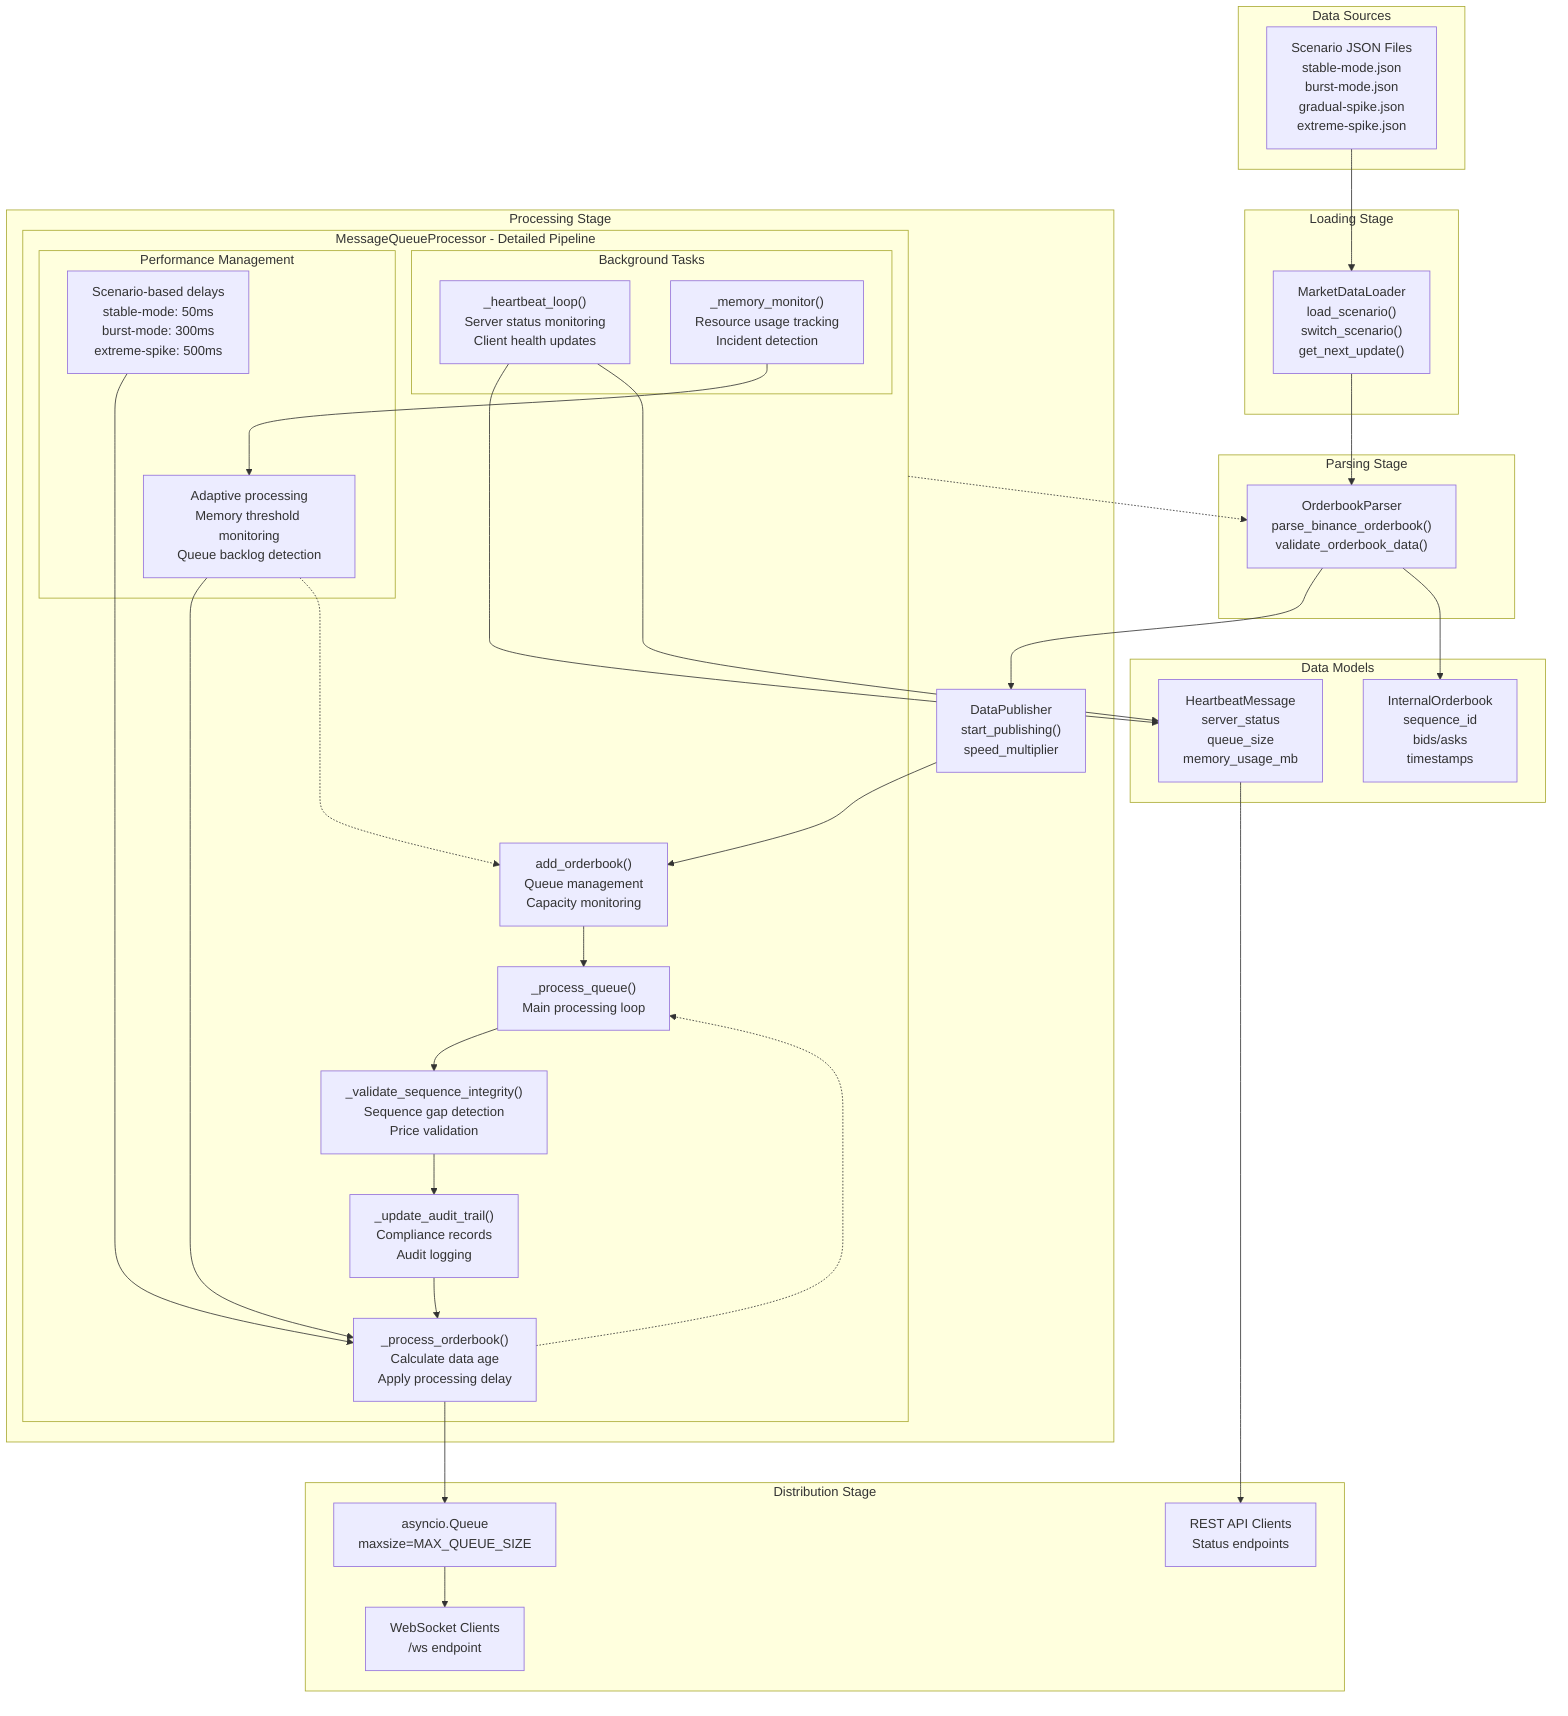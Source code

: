 graph TD
    %% Data Sources
    subgraph DataSources ["Data Sources"]
        ScenarioFiles["Scenario JSON Files<br/>stable-mode.json<br/>burst-mode.json<br/>gradual-spike.json<br/>extreme-spike.json"]
    end

    %% Loading Stage
    subgraph LoadingStage ["Loading Stage"]
        MDL["MarketDataLoader<br/>load_scenario()<br/>switch_scenario()<br/>get_next_update()"]
    end

    %% Parsing Stage
    subgraph ParsingStage ["Parsing Stage"]
        OBP["OrderbookParser<br/>parse_binance_orderbook()<br/>validate_orderbook_data()"]
    end

    %% Processing Stage - Comprehensive MessageQueueProcessor
    subgraph ProcessingStage ["Processing Stage"]
        DP["DataPublisher<br/>start_publishing()<br/>speed_multiplier"]

        subgraph MQP ["MessageQueueProcessor - Detailed Pipeline"]
            %% Main Processing Pipeline
            Entry["add_orderbook()<br/>Queue management<br/>Capacity monitoring"]
            ProcessQueue["_process_queue()<br/>Main processing loop"]
            ValidateSeq["_validate_sequence_integrity()<br/>Sequence gap detection<br/>Price validation"]
            UpdateAudit["_update_audit_trail()<br/>Compliance records<br/>Audit logging"]

            %% Background Tasks
            subgraph BackgroundTasks ["Background Tasks"]
                HeartbeatLoop["_heartbeat_loop()<br/>Server status monitoring<br/>Client health updates"]
                MemoryMonitor["_memory_monitor()<br/>Resource usage tracking<br/>Incident detection"]
            end

            %% Performance Management
            subgraph PerfManagement ["Performance Management"]
                ScenarioDelays["Scenario-based delays<br/>stable-mode: 50ms<br/>burst-mode: 300ms<br/>extreme-spike: 500ms"]
                AdaptiveProcessing["Adaptive processing<br/>Memory threshold monitoring<br/>Queue backlog detection"]
            end

            %% Core Processing
            ProcessOrderbook["_process_orderbook()<br/>Calculate data age<br/>Apply processing delay"]
        end
    end

    %% Data Models
    subgraph DataModels ["Data Models"]
        IOB["InternalOrderbook<br/>sequence_id<br/>bids/asks<br/>timestamps"]
        HBM["HeartbeatMessage<br/>server_status<br/>queue_size<br/>memory_usage_mb"]
    end

    %% Distribution Stage
    subgraph DistributionStage ["Distribution Stage"]
        AsyncQueue["asyncio.Queue<br/>maxsize=MAX_QUEUE_SIZE"]
        WSClients["WebSocket Clients<br/>/ws endpoint"]
        RESTClients["REST API Clients<br/>Status endpoints"]
    end

    %% Main Flow Connections
    ScenarioFiles --> MDL
    MDL --> OBP
    OBP --> DP
    OBP --> IOB
    DP --> Entry

    %% MessageQueueProcessor Internal Flow
    Entry --> ProcessQueue
    ProcessQueue --> ValidateSeq
    ValidateSeq --> UpdateAudit
    UpdateAudit --> ProcessOrderbook

    %% Background Tasks Flow
    HeartbeatLoop --> HBM
    MemoryMonitor --> AdaptiveProcessing

    %% Performance Management Flow
    ScenarioDelays --> ProcessOrderbook
    AdaptiveProcessing --> ProcessOrderbook

    %% Output Flow
    ProcessOrderbook --> AsyncQueue
    HeartbeatLoop --> HBM
    AsyncQueue --> WSClients
    HBM --> RESTClients

    %% Feedback Loops
    ProcessOrderbook -.-> ProcessQueue
    AdaptiveProcessing -.-> Entry
    MQP -.-> OBP